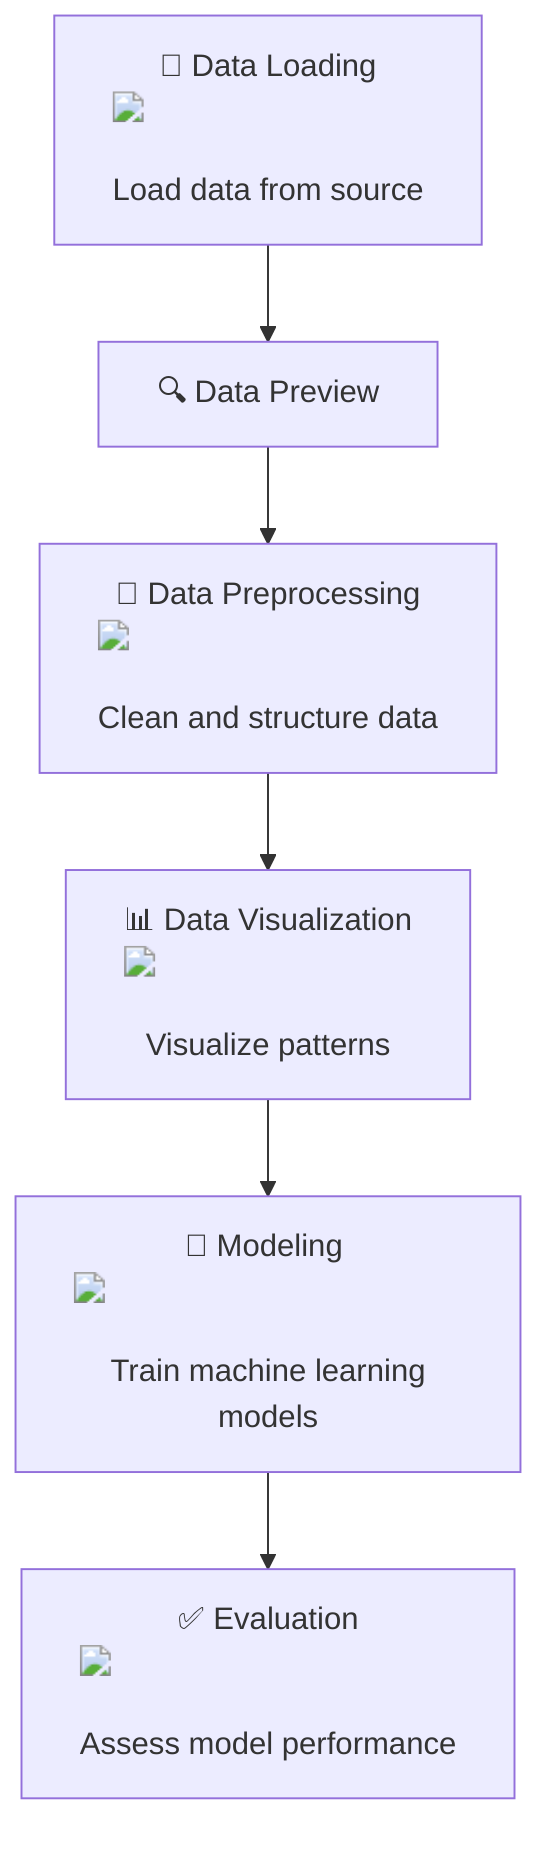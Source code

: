 flowchart TD
    A["📂 Data Loading <img src='icons/file.svg'/> <br/> Load data from source"] --> B["🔍 Data Preview"]
    B --> C["🧹 Data Preprocessing <img src='icons/column_split.svg'/> <br/> Clean and structure data"]
    C --> D["📊 Data Visualization <img src='dummy_plots/barplot_template.svg'/> <br/> Visualize patterns"]
    D --> E["🤖 Modeling <img src='icons/brain.svg'/> <br/> Train machine learning models"]
    E --> F["✅ Evaluation <img src='icons/table.svg'/> <br/> Assess model performance"]